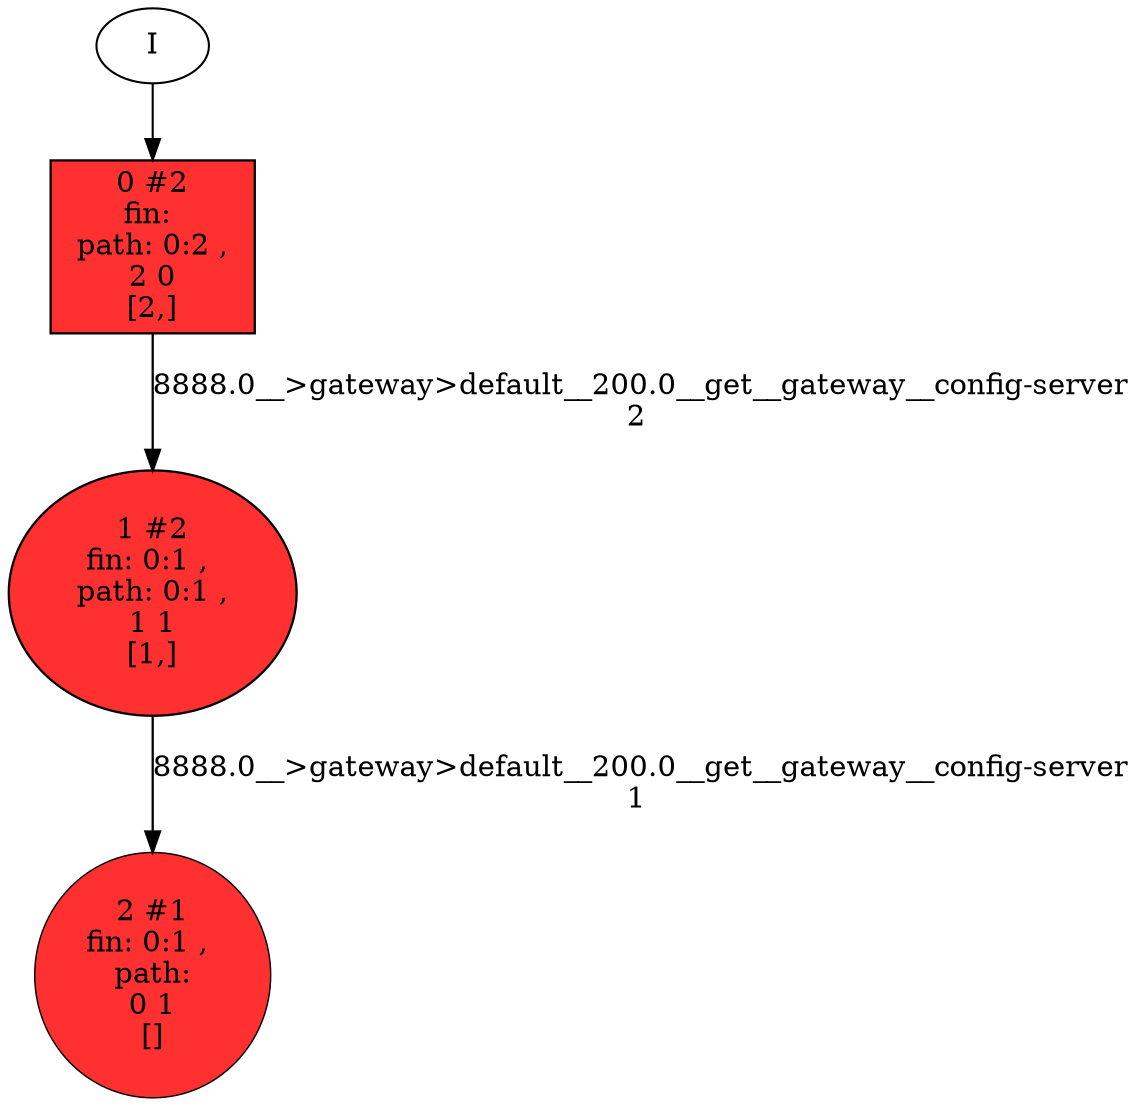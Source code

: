 // produced with flexfringe // 
digraph DFA {
	0 [label="root" shape=box];
		I -> 0;
	0 [ label="0 #2
fin: 
 path: 0:2 , 
2 0
[2,]" , style=filled, fillcolor="firebrick1", width=0.741276, height=0.741276, penwidth=1.09861];
		0 -> 1 [label="8888.0__>gateway>default__200.0__get__gateway__config-server
2 " , penwidth=1.09861 ];
	1 [ label="1 #2
fin: 0:1 , 
 path: 0:1 , 
1 1
[1,]" , style=filled, fillcolor="firebrick1", width=0.741276, height=0.741276, penwidth=1.09861];
		1 -> 2 [label="8888.0__>gateway>default__200.0__get__gateway__config-server
1 " , penwidth=1.09861 ];
	2 [ label="2 #1
fin: 0:1 , 
 path: 
0 1
[]" , style=filled, fillcolor="firebrick1", width=0.526589, height=0.526589, penwidth=0.693147];
}
